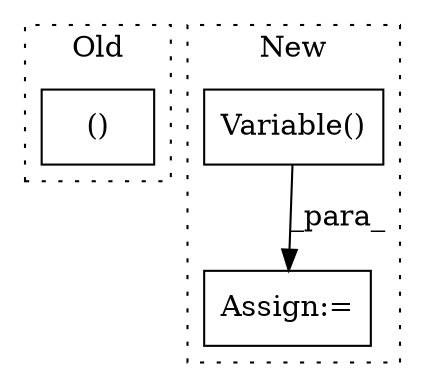 digraph G {
subgraph cluster0 {
1 [label="()" a="54" s="4080" l="14" shape="box"];
label = "Old";
style="dotted";
}
subgraph cluster1 {
2 [label="Variable()" a="75" s="5268,5303" l="12,60" shape="box"];
3 [label="Assign:=" a="68" s="5265" l="3" shape="box"];
label = "New";
style="dotted";
}
2 -> 3 [label="_para_"];
}